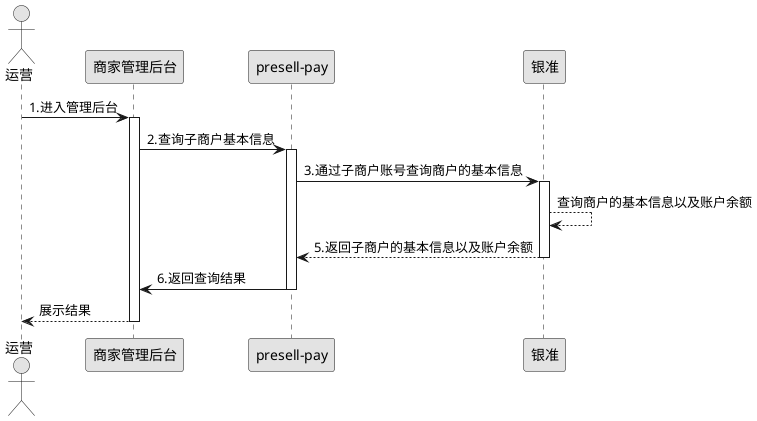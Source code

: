 @startuml
skinparam monochrome true
actor 运营 
participant "商家管理后台" as A
participant "presell-pay" as B
participant "银准" as C
运营 -> A: 1.进入管理后台
activate A
A -> B: 2.查询子商户基本信息
activate B
B -> C: 3.通过子商户账号查询商户的基本信息
activate C
C --> C: 查询商户的基本信息以及账户余额
C --> B: 5.返回子商户的基本信息以及账户余额
deactivate C
B -> A: 6.返回查询结果
deactivate B
A --> 运营: 展示结果
deactivate A
@enduml